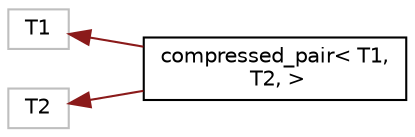 digraph "Graphical Class Hierarchy"
{
 // LATEX_PDF_SIZE
  bgcolor="transparent";
  edge [fontname="Helvetica",fontsize="10",labelfontname="Helvetica",labelfontsize="10"];
  node [fontname="Helvetica",fontsize="10",shape=record];
  rankdir="LR";
  Node293 [label="T1",height=0.2,width=0.4,color="grey75",tooltip=" "];
  Node293 -> Node0 [dir="back",color="firebrick4",fontsize="10",style="solid",fontname="Helvetica"];
  Node0 [label="compressed_pair\< T1,\l T2, \>",height=0.2,width=0.4,color="black",URL="$structutils_1_1compressed__pair.html",tooltip=" "];
  Node295 [label="T2",height=0.2,width=0.4,color="grey75",tooltip=" "];
  Node295 -> Node0 [dir="back",color="firebrick4",fontsize="10",style="solid",fontname="Helvetica"];
}
